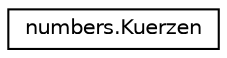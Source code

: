 digraph "Graphical Class Hierarchy"
{
 // LATEX_PDF_SIZE
  edge [fontname="Helvetica",fontsize="10",labelfontname="Helvetica",labelfontsize="10"];
  node [fontname="Helvetica",fontsize="10",shape=record];
  rankdir="LR";
  Node0 [label="numbers.Kuerzen",height=0.2,width=0.4,color="black", fillcolor="white", style="filled",URL="$classnumbers_1_1_kuerzen.html",tooltip=" "];
}
